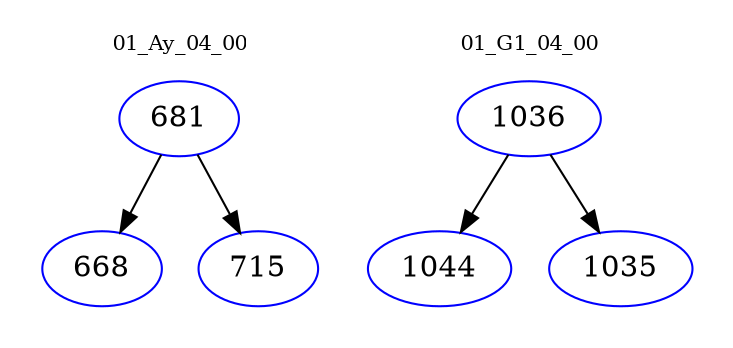 digraph{
subgraph cluster_0 {
color = white
label = "01_Ay_04_00";
fontsize=10;
T0_681 [label="681", color="blue"]
T0_681 -> T0_668 [color="black"]
T0_668 [label="668", color="blue"]
T0_681 -> T0_715 [color="black"]
T0_715 [label="715", color="blue"]
}
subgraph cluster_1 {
color = white
label = "01_G1_04_00";
fontsize=10;
T1_1036 [label="1036", color="blue"]
T1_1036 -> T1_1044 [color="black"]
T1_1044 [label="1044", color="blue"]
T1_1036 -> T1_1035 [color="black"]
T1_1035 [label="1035", color="blue"]
}
}

